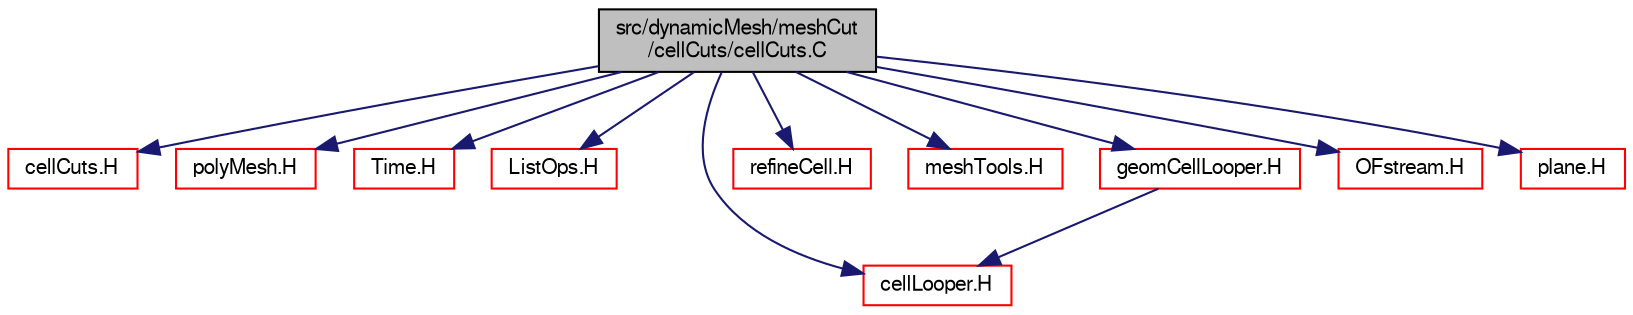 digraph "src/dynamicMesh/meshCut/cellCuts/cellCuts.C"
{
  bgcolor="transparent";
  edge [fontname="FreeSans",fontsize="10",labelfontname="FreeSans",labelfontsize="10"];
  node [fontname="FreeSans",fontsize="10",shape=record];
  Node0 [label="src/dynamicMesh/meshCut\l/cellCuts/cellCuts.C",height=0.2,width=0.4,color="black", fillcolor="grey75", style="filled", fontcolor="black"];
  Node0 -> Node1 [color="midnightblue",fontsize="10",style="solid",fontname="FreeSans"];
  Node1 [label="cellCuts.H",height=0.2,width=0.4,color="red",URL="$a00452.html"];
  Node0 -> Node9 [color="midnightblue",fontsize="10",style="solid",fontname="FreeSans"];
  Node9 [label="polyMesh.H",height=0.2,width=0.4,color="red",URL="$a11630.html"];
  Node0 -> Node222 [color="midnightblue",fontsize="10",style="solid",fontname="FreeSans"];
  Node222 [label="Time.H",height=0.2,width=0.4,color="red",URL="$a09311.html"];
  Node0 -> Node110 [color="midnightblue",fontsize="10",style="solid",fontname="FreeSans"];
  Node110 [label="ListOps.H",height=0.2,width=0.4,color="red",URL="$a08687.html",tooltip="Various functions to operate on Lists. "];
  Node0 -> Node258 [color="midnightblue",fontsize="10",style="solid",fontname="FreeSans"];
  Node258 [label="cellLooper.H",height=0.2,width=0.4,color="red",URL="$a00458.html"];
  Node0 -> Node259 [color="midnightblue",fontsize="10",style="solid",fontname="FreeSans"];
  Node259 [label="refineCell.H",height=0.2,width=0.4,color="red",URL="$a00539.html"];
  Node0 -> Node260 [color="midnightblue",fontsize="10",style="solid",fontname="FreeSans"];
  Node260 [label="meshTools.H",height=0.2,width=0.4,color="red",URL="$a07670.html"];
  Node0 -> Node261 [color="midnightblue",fontsize="10",style="solid",fontname="FreeSans"];
  Node261 [label="geomCellLooper.H",height=0.2,width=0.4,color="red",URL="$a00464.html"];
  Node261 -> Node258 [color="midnightblue",fontsize="10",style="solid",fontname="FreeSans"];
  Node0 -> Node262 [color="midnightblue",fontsize="10",style="solid",fontname="FreeSans"];
  Node262 [label="OFstream.H",height=0.2,width=0.4,color="red",URL="$a09065.html"];
  Node0 -> Node264 [color="midnightblue",fontsize="10",style="solid",fontname="FreeSans"];
  Node264 [label="plane.H",height=0.2,width=0.4,color="red",URL="$a12056.html"];
}
